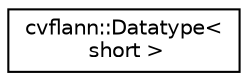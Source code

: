 digraph "Graphical Class Hierarchy"
{
 // LATEX_PDF_SIZE
  edge [fontname="Helvetica",fontsize="10",labelfontname="Helvetica",labelfontsize="10"];
  node [fontname="Helvetica",fontsize="10",shape=record];
  rankdir="LR";
  Node0 [label="cvflann::Datatype\<\l short \>",height=0.2,width=0.4,color="black", fillcolor="white", style="filled",URL="$structcvflann_1_1_datatype_3_01short_01_4.html",tooltip=" "];
}
